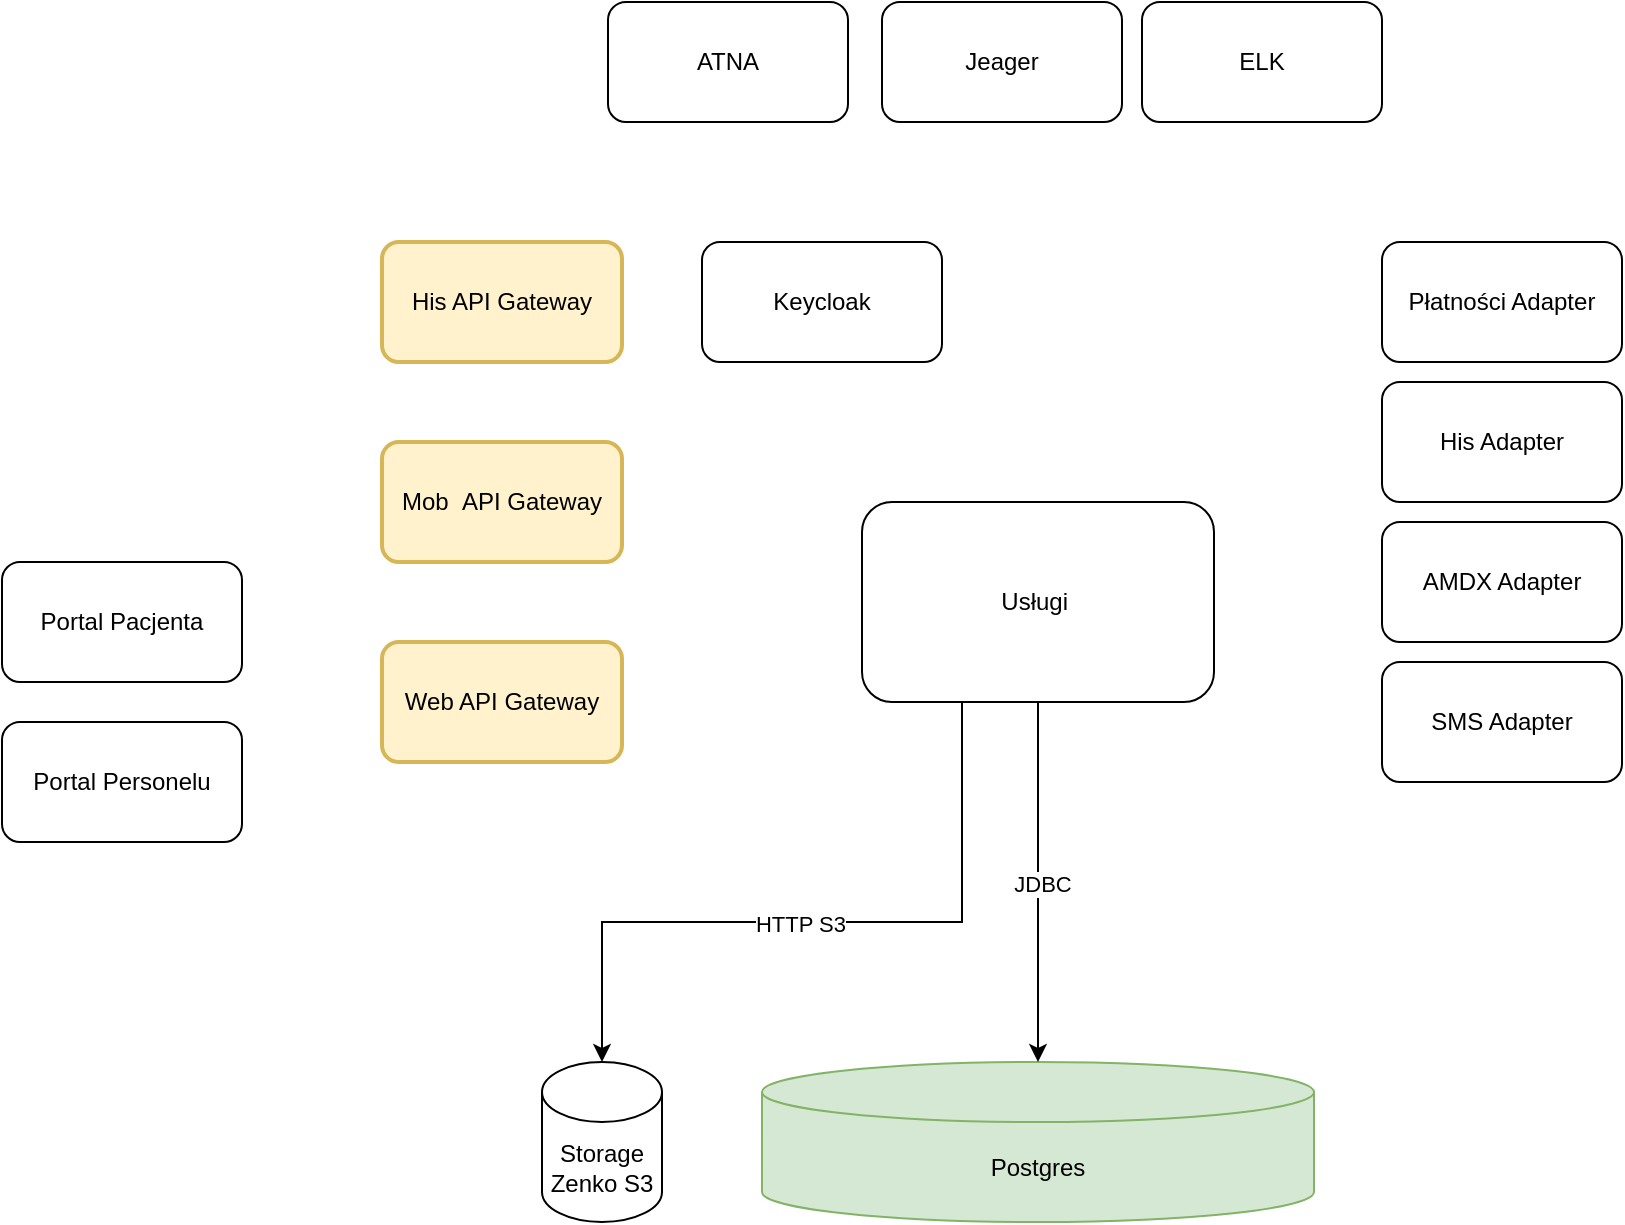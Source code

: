<mxfile version="24.3.1" type="github">
  <diagram name="Strona-1" id="T3RHB5QGo9Cvwa6PiZin">
    <mxGraphModel dx="2261" dy="1915" grid="1" gridSize="10" guides="1" tooltips="1" connect="1" arrows="1" fold="1" page="1" pageScale="1" pageWidth="827" pageHeight="1169" math="0" shadow="0">
      <root>
        <mxCell id="0" />
        <mxCell id="1" parent="0" />
        <mxCell id="ITiyoMhCIWLzSyuYCBin-1" value="Postgres" style="shape=cylinder3;whiteSpace=wrap;html=1;boundedLbl=1;backgroundOutline=1;size=15;fillColor=#d5e8d4;strokeColor=#82b366;" parent="1" vertex="1">
          <mxGeometry x="310" y="470" width="276" height="80" as="geometry" />
        </mxCell>
        <mxCell id="VBNUYF2cGX7sdIRH1Fpj-4" value="His API Gateway" style="rounded=1;whiteSpace=wrap;html=1;strokeWidth=2;arcSize=14;fillColor=#fff2cc;strokeColor=#d6b656;" parent="1" vertex="1">
          <mxGeometry x="120" y="60" width="120" height="60" as="geometry" />
        </mxCell>
        <mxCell id="PzNOZcH71dPl48KpVUS8-1" value="Mob&amp;nbsp;&amp;nbsp;&lt;span style=&quot;background-color: initial;&quot;&gt;API Gateway&lt;/span&gt;" style="rounded=1;whiteSpace=wrap;html=1;strokeWidth=2;arcSize=14;fillColor=#fff2cc;strokeColor=#d6b656;" vertex="1" parent="1">
          <mxGeometry x="120" y="160" width="120" height="60" as="geometry" />
        </mxCell>
        <mxCell id="PzNOZcH71dPl48KpVUS8-2" value="Web API Gateway" style="rounded=1;whiteSpace=wrap;html=1;strokeWidth=2;arcSize=14;fillColor=#fff2cc;strokeColor=#d6b656;" vertex="1" parent="1">
          <mxGeometry x="120" y="260" width="120" height="60" as="geometry" />
        </mxCell>
        <mxCell id="PzNOZcH71dPl48KpVUS8-3" value="Storage&lt;div&gt;Zenko S3&lt;/div&gt;" style="shape=cylinder3;whiteSpace=wrap;html=1;boundedLbl=1;backgroundOutline=1;size=15;" vertex="1" parent="1">
          <mxGeometry x="200" y="470" width="60" height="80" as="geometry" />
        </mxCell>
        <mxCell id="PzNOZcH71dPl48KpVUS8-4" value="Portal Pacjenta" style="rounded=1;whiteSpace=wrap;html=1;" vertex="1" parent="1">
          <mxGeometry x="-70" y="220" width="120" height="60" as="geometry" />
        </mxCell>
        <mxCell id="PzNOZcH71dPl48KpVUS8-5" value="Portal Personelu" style="rounded=1;whiteSpace=wrap;html=1;" vertex="1" parent="1">
          <mxGeometry x="-70" y="300" width="120" height="60" as="geometry" />
        </mxCell>
        <mxCell id="PzNOZcH71dPl48KpVUS8-11" style="edgeStyle=orthogonalEdgeStyle;rounded=0;orthogonalLoop=1;jettySize=auto;html=1;" edge="1" parent="1" source="PzNOZcH71dPl48KpVUS8-6" target="ITiyoMhCIWLzSyuYCBin-1">
          <mxGeometry relative="1" as="geometry" />
        </mxCell>
        <mxCell id="PzNOZcH71dPl48KpVUS8-12" value="JDBC" style="edgeLabel;html=1;align=center;verticalAlign=middle;resizable=0;points=[];" vertex="1" connectable="0" parent="PzNOZcH71dPl48KpVUS8-11">
          <mxGeometry x="0.011" y="2" relative="1" as="geometry">
            <mxPoint as="offset" />
          </mxGeometry>
        </mxCell>
        <mxCell id="PzNOZcH71dPl48KpVUS8-13" style="edgeStyle=orthogonalEdgeStyle;rounded=0;orthogonalLoop=1;jettySize=auto;html=1;" edge="1" parent="1" source="PzNOZcH71dPl48KpVUS8-6" target="PzNOZcH71dPl48KpVUS8-3">
          <mxGeometry relative="1" as="geometry">
            <Array as="points">
              <mxPoint x="410" y="400" />
              <mxPoint x="230" y="400" />
            </Array>
          </mxGeometry>
        </mxCell>
        <mxCell id="PzNOZcH71dPl48KpVUS8-14" value="HTTP S3" style="edgeLabel;html=1;align=center;verticalAlign=middle;resizable=0;points=[];" vertex="1" connectable="0" parent="PzNOZcH71dPl48KpVUS8-13">
          <mxGeometry x="0.061" y="1" relative="1" as="geometry">
            <mxPoint as="offset" />
          </mxGeometry>
        </mxCell>
        <mxCell id="PzNOZcH71dPl48KpVUS8-6" value="Usługi&amp;nbsp;" style="rounded=1;whiteSpace=wrap;html=1;" vertex="1" parent="1">
          <mxGeometry x="360" y="190" width="176" height="100" as="geometry" />
        </mxCell>
        <mxCell id="PzNOZcH71dPl48KpVUS8-7" value="Płatności Adapter" style="rounded=1;whiteSpace=wrap;html=1;" vertex="1" parent="1">
          <mxGeometry x="620" y="60" width="120" height="60" as="geometry" />
        </mxCell>
        <mxCell id="PzNOZcH71dPl48KpVUS8-8" value="His Adapter" style="rounded=1;whiteSpace=wrap;html=1;" vertex="1" parent="1">
          <mxGeometry x="620" y="130" width="120" height="60" as="geometry" />
        </mxCell>
        <mxCell id="PzNOZcH71dPl48KpVUS8-9" value="AMDX Adapter" style="rounded=1;whiteSpace=wrap;html=1;" vertex="1" parent="1">
          <mxGeometry x="620" y="200" width="120" height="60" as="geometry" />
        </mxCell>
        <mxCell id="PzNOZcH71dPl48KpVUS8-10" value="SMS Adapter" style="rounded=1;whiteSpace=wrap;html=1;" vertex="1" parent="1">
          <mxGeometry x="620" y="270" width="120" height="60" as="geometry" />
        </mxCell>
        <mxCell id="PzNOZcH71dPl48KpVUS8-15" value="Keycloak" style="rounded=1;whiteSpace=wrap;html=1;" vertex="1" parent="1">
          <mxGeometry x="280" y="60" width="120" height="60" as="geometry" />
        </mxCell>
        <mxCell id="PzNOZcH71dPl48KpVUS8-16" value="ELK" style="rounded=1;whiteSpace=wrap;html=1;" vertex="1" parent="1">
          <mxGeometry x="500" y="-60" width="120" height="60" as="geometry" />
        </mxCell>
        <mxCell id="PzNOZcH71dPl48KpVUS8-17" value="Jeager" style="rounded=1;whiteSpace=wrap;html=1;" vertex="1" parent="1">
          <mxGeometry x="370" y="-60" width="120" height="60" as="geometry" />
        </mxCell>
        <mxCell id="PzNOZcH71dPl48KpVUS8-18" value="ATNA" style="rounded=1;whiteSpace=wrap;html=1;" vertex="1" parent="1">
          <mxGeometry x="233" y="-60" width="120" height="60" as="geometry" />
        </mxCell>
      </root>
    </mxGraphModel>
  </diagram>
</mxfile>
